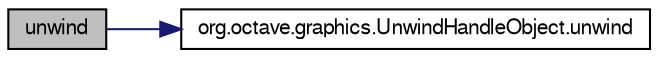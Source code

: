 digraph G
{
  edge [fontname="FreeSans",fontsize="10",labelfontname="FreeSans",labelfontsize="10"];
  node [fontname="FreeSans",fontsize="10",shape=record];
  rankdir="LR";
  Node1 [label="unwind",height=0.2,width=0.4,color="black", fillcolor="grey75", style="filled" fontcolor="black"];
  Node1 -> Node2 [color="midnightblue",fontsize="10",style="solid",fontname="FreeSans"];
  Node2 [label="org.octave.graphics.UnwindHandleObject.unwind",height=0.2,width=0.4,color="black", fillcolor="white", style="filled",URL="$classorg_1_1octave_1_1graphics_1_1_unwind_handle_object.html#aec7da87550a324b5740a29c0158d31f2"];
}
